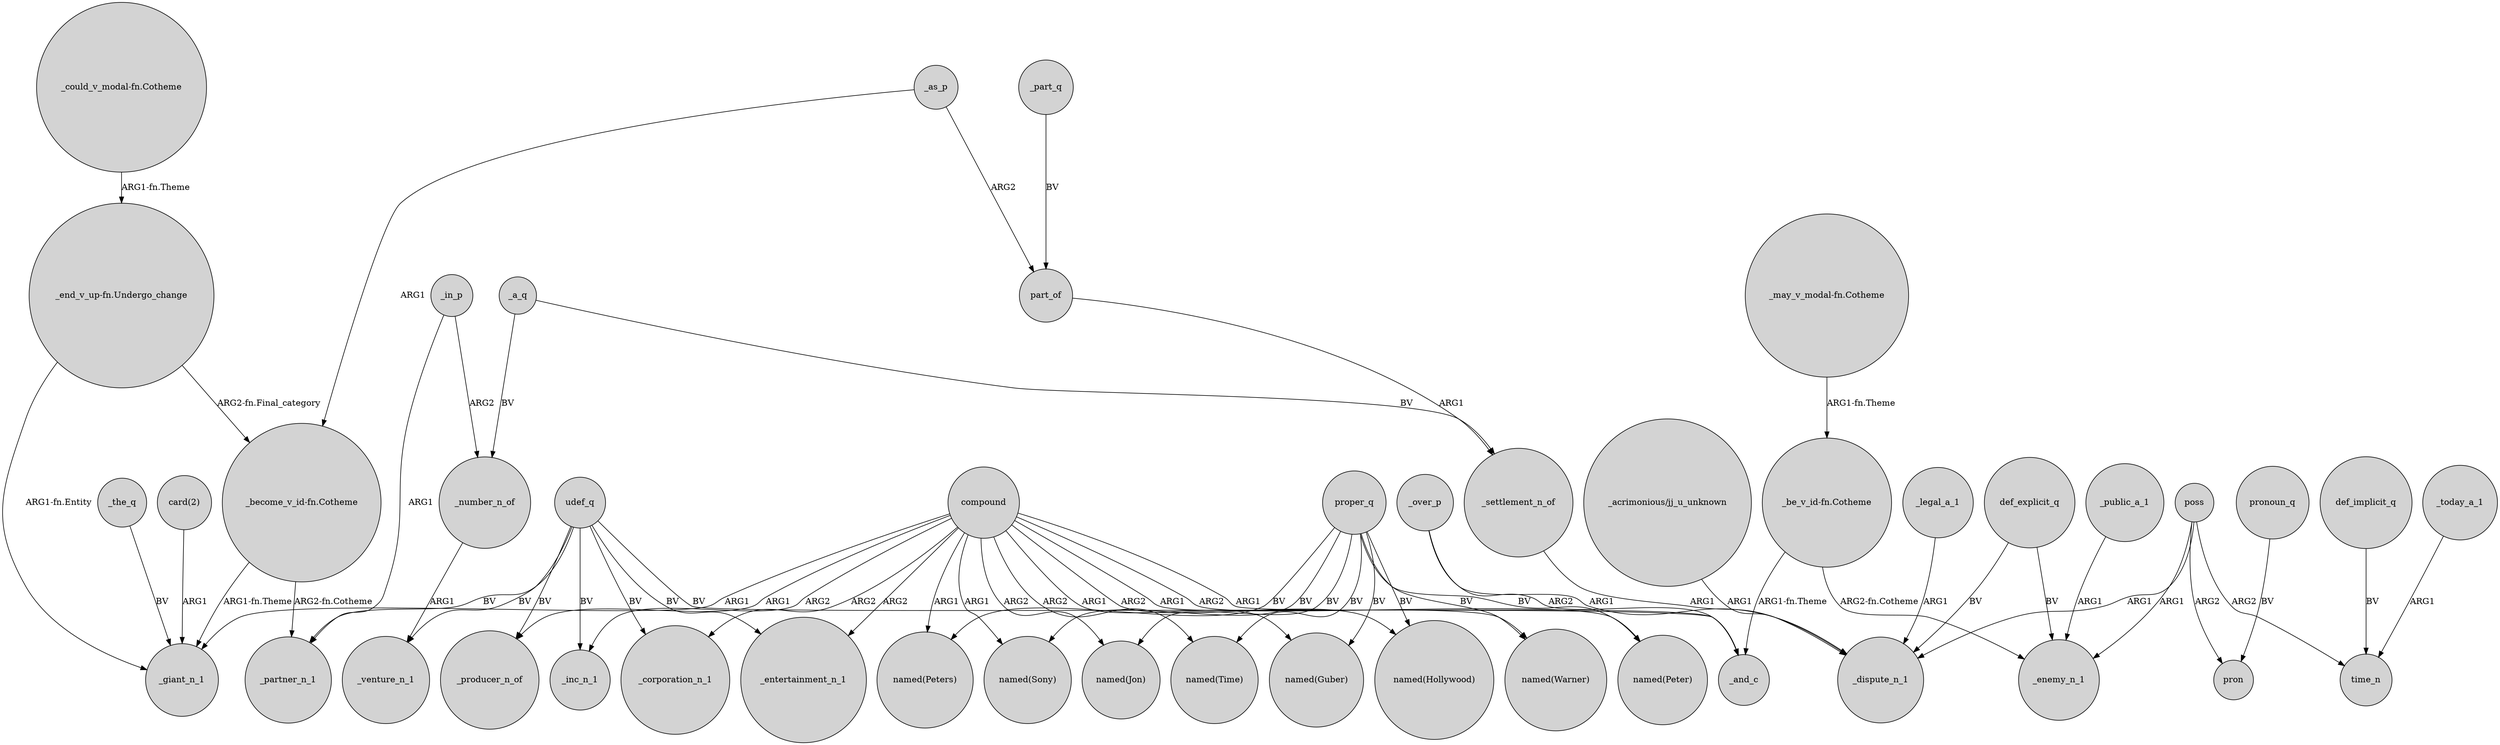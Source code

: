 digraph {
	node [shape=circle style=filled]
	compound -> _and_c [label=ARG1]
	"_end_v_up-fn.Undergo_change" -> _giant_n_1 [label="ARG1-fn.Entity"]
	"_be_v_id-fn.Cotheme" -> _and_c [label="ARG1-fn.Theme"]
	"_be_v_id-fn.Cotheme" -> _enemy_n_1 [label="ARG2-fn.Cotheme"]
	compound -> "named(Peters)" [label=ARG1]
	_in_p -> _partner_n_1 [label=ARG1]
	_as_p -> part_of [label=ARG2]
	"_acrimonious/jj_u_unknown" -> _dispute_n_1 [label=ARG1]
	proper_q -> "named(Hollywood)" [label=BV]
	_settlement_n_of -> _dispute_n_1 [label=ARG1]
	udef_q -> _entertainment_n_1 [label=BV]
	proper_q -> "named(Peter)" [label=BV]
	_in_p -> _number_n_of [label=ARG2]
	compound -> "named(Time)" [label=ARG2]
	def_explicit_q -> _enemy_n_1 [label=BV]
	part_of -> _settlement_n_of [label=ARG1]
	proper_q -> "named(Time)" [label=BV]
	proper_q -> "named(Peters)" [label=BV]
	poss -> _dispute_n_1 [label=ARG1]
	udef_q -> _and_c [label=BV]
	compound -> "named(Sony)" [label=ARG1]
	udef_q -> _producer_n_of [label=BV]
	compound -> "named(Warner)" [label=ARG1]
	proper_q -> "named(Sony)" [label=BV]
	_over_p -> _dispute_n_1 [label=ARG1]
	_a_q -> _settlement_n_of [label=BV]
	pronoun_q -> pron [label=BV]
	udef_q -> _inc_n_1 [label=BV]
	poss -> pron [label=ARG2]
	udef_q -> _partner_n_1 [label=BV]
	compound -> "named(Peter)" [label=ARG2]
	_part_q -> part_of [label=BV]
	_public_a_1 -> _enemy_n_1 [label=ARG1]
	_over_p -> _and_c [label=ARG2]
	proper_q -> "named(Jon)" [label=BV]
	compound -> _inc_n_1 [label=ARG2]
	"_become_v_id-fn.Cotheme" -> _partner_n_1 [label="ARG2-fn.Cotheme"]
	def_explicit_q -> _dispute_n_1 [label=BV]
	compound -> _entertainment_n_1 [label=ARG2]
	_legal_a_1 -> _dispute_n_1 [label=ARG1]
	"_may_v_modal-fn.Cotheme" -> "_be_v_id-fn.Cotheme" [label="ARG1-fn.Theme"]
	proper_q -> "named(Guber)" [label=BV]
	proper_q -> "named(Warner)" [label=BV]
	"_could_v_modal-fn.Cotheme" -> "_end_v_up-fn.Undergo_change" [label="ARG1-fn.Theme"]
	compound -> _giant_n_1 [label=ARG1]
	compound -> _corporation_n_1 [label=ARG2]
	udef_q -> _corporation_n_1 [label=BV]
	_today_a_1 -> time_n [label=ARG1]
	poss -> time_n [label=ARG2]
	compound -> "named(Guber)" [label=ARG1]
	_the_q -> _giant_n_1 [label=BV]
	_a_q -> _number_n_of [label=BV]
	poss -> _enemy_n_1 [label=ARG1]
	"_end_v_up-fn.Undergo_change" -> "_become_v_id-fn.Cotheme" [label="ARG2-fn.Final_category"]
	udef_q -> _venture_n_1 [label=BV]
	compound -> _producer_n_of [label=ARG1]
	_as_p -> "_become_v_id-fn.Cotheme" [label=ARG1]
	"card(2)" -> _giant_n_1 [label=ARG1]
	"_become_v_id-fn.Cotheme" -> _giant_n_1 [label="ARG1-fn.Theme"]
	def_implicit_q -> time_n [label=BV]
	compound -> "named(Jon)" [label=ARG2]
	compound -> "named(Hollywood)" [label=ARG2]
	_number_n_of -> _venture_n_1 [label=ARG1]
}
